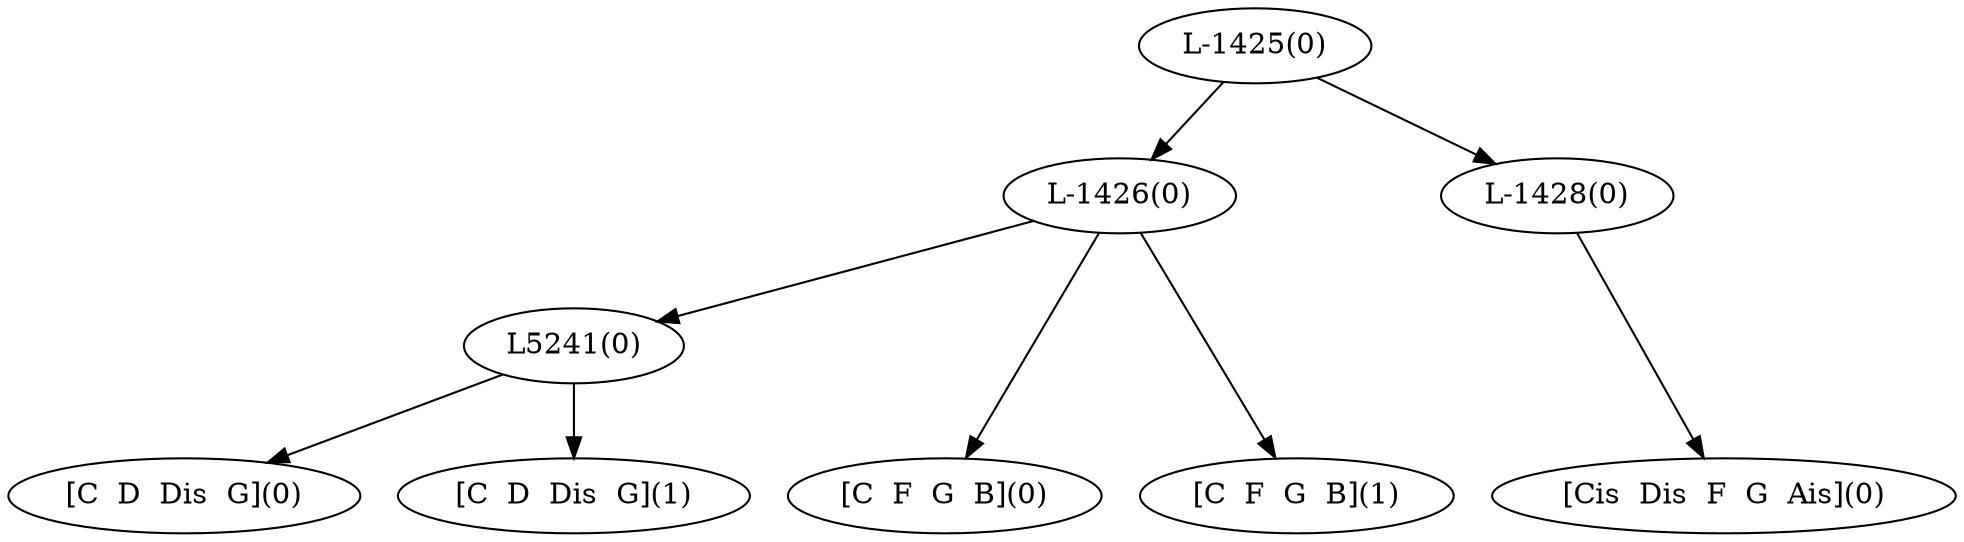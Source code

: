 digraph sample{
"L5241(0)"->"[C  D  Dis  G](0)"
"L5241(0)"->"[C  D  Dis  G](1)"
"L-1426(0)"->"[C  F  G  B](0)"
"L-1426(0)"->"L5241(0)"
"L-1426(0)"->"[C  F  G  B](1)"
"L-1428(0)"->"[Cis  Dis  F  G  Ais](0)"
"L-1425(0)"->"L-1426(0)"
"L-1425(0)"->"L-1428(0)"
{rank = min; "L-1425(0)"}
{rank = same; "L-1426(0)"; "L-1428(0)";}
{rank = same; "L5241(0)";}
{rank = max; "[C  D  Dis  G](0)"; "[C  D  Dis  G](1)"; "[C  F  G  B](0)"; "[C  F  G  B](1)"; "[Cis  Dis  F  G  Ais](0)";}
}